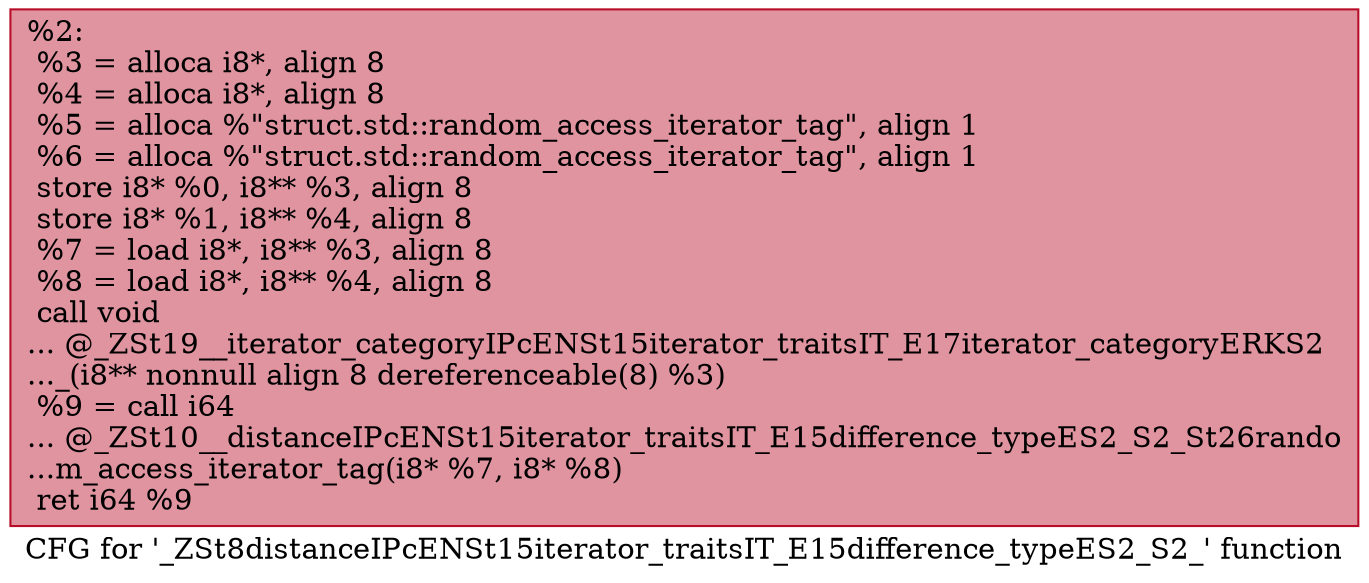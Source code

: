 digraph "CFG for '_ZSt8distanceIPcENSt15iterator_traitsIT_E15difference_typeES2_S2_' function" {
	label="CFG for '_ZSt8distanceIPcENSt15iterator_traitsIT_E15difference_typeES2_S2_' function";

	Node0x558411974210 [shape=record,color="#b70d28ff", style=filled, fillcolor="#b70d2870",label="{%2:\l  %3 = alloca i8*, align 8\l  %4 = alloca i8*, align 8\l  %5 = alloca %\"struct.std::random_access_iterator_tag\", align 1\l  %6 = alloca %\"struct.std::random_access_iterator_tag\", align 1\l  store i8* %0, i8** %3, align 8\l  store i8* %1, i8** %4, align 8\l  %7 = load i8*, i8** %3, align 8\l  %8 = load i8*, i8** %4, align 8\l  call void\l... @_ZSt19__iterator_categoryIPcENSt15iterator_traitsIT_E17iterator_categoryERKS2\l..._(i8** nonnull align 8 dereferenceable(8) %3)\l  %9 = call i64\l... @_ZSt10__distanceIPcENSt15iterator_traitsIT_E15difference_typeES2_S2_St26rando\l...m_access_iterator_tag(i8* %7, i8* %8)\l  ret i64 %9\l}"];
}
